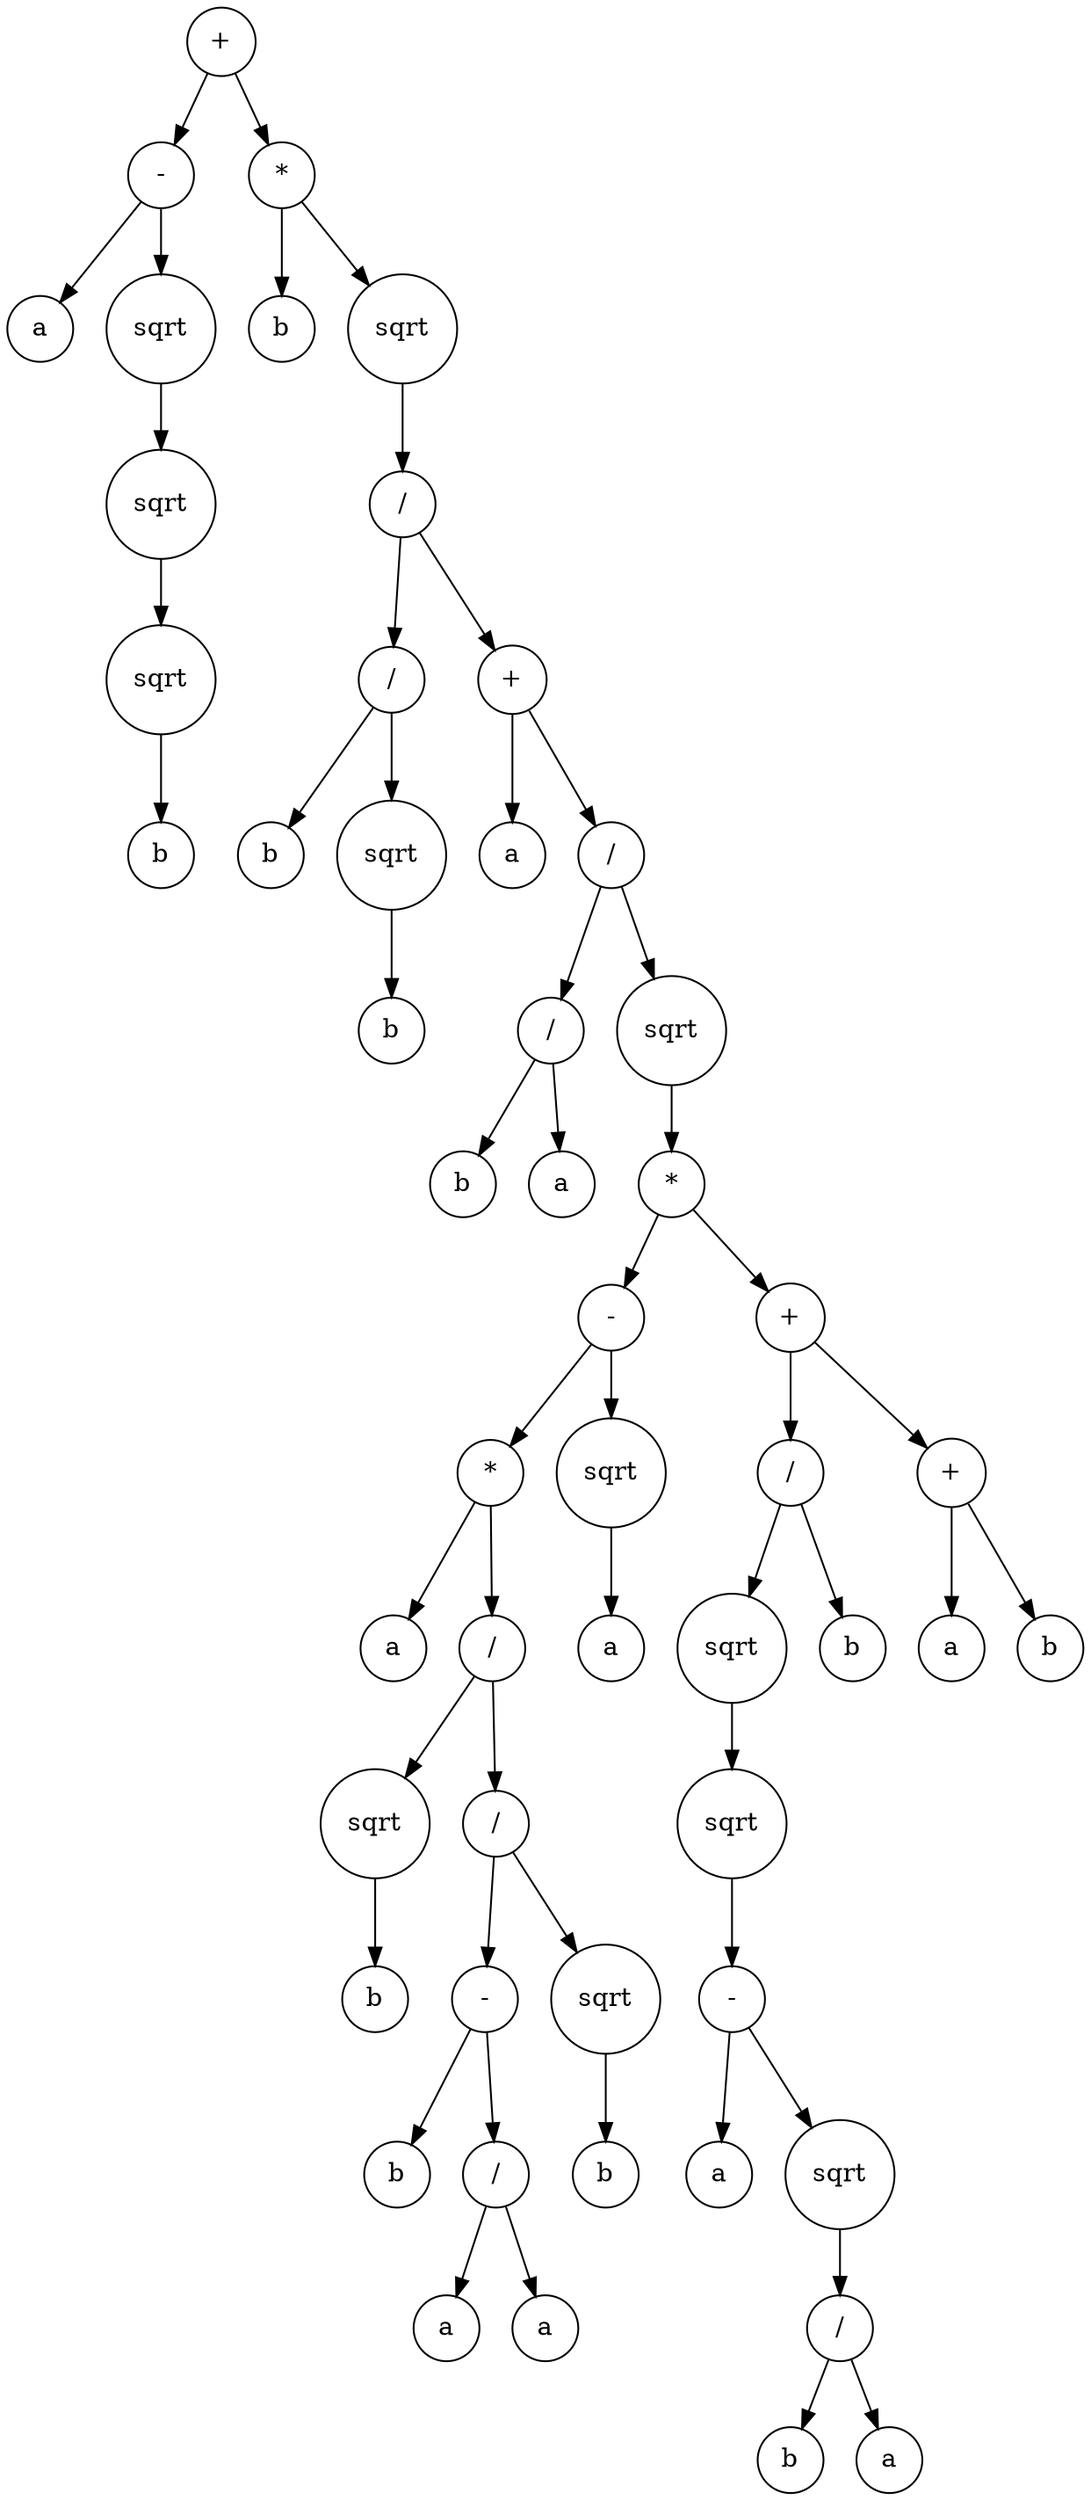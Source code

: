 digraph g {
graph [ordering=out];
node [shape=circle];
n[label = "+"];
n0[label = "-"];
n00[label = "a"];
n0 -> n00;
n01[label = "sqrt"];
n010[label = "sqrt"];
n0100[label = "sqrt"];
n01000[label = "b"];
n0100 -> n01000;
n010 -> n0100;
n01 -> n010;
n0 -> n01;
n -> n0;
n1[label = "*"];
n10[label = "b"];
n1 -> n10;
n11[label = "sqrt"];
n110[label = "/"];
n1100[label = "/"];
n11000[label = "b"];
n1100 -> n11000;
n11001[label = "sqrt"];
n110010[label = "b"];
n11001 -> n110010;
n1100 -> n11001;
n110 -> n1100;
n1101[label = "+"];
n11010[label = "a"];
n1101 -> n11010;
n11011[label = "/"];
n110110[label = "/"];
n1101100[label = "b"];
n110110 -> n1101100;
n1101101[label = "a"];
n110110 -> n1101101;
n11011 -> n110110;
n110111[label = "sqrt"];
n1101110[label = "*"];
n11011100[label = "-"];
n110111000[label = "*"];
n1101110000[label = "a"];
n110111000 -> n1101110000;
n1101110001[label = "/"];
n11011100010[label = "sqrt"];
n110111000100[label = "b"];
n11011100010 -> n110111000100;
n1101110001 -> n11011100010;
n11011100011[label = "/"];
n110111000110[label = "-"];
n1101110001100[label = "b"];
n110111000110 -> n1101110001100;
n1101110001101[label = "/"];
n11011100011010[label = "a"];
n1101110001101 -> n11011100011010;
n11011100011011[label = "a"];
n1101110001101 -> n11011100011011;
n110111000110 -> n1101110001101;
n11011100011 -> n110111000110;
n110111000111[label = "sqrt"];
n1101110001110[label = "b"];
n110111000111 -> n1101110001110;
n11011100011 -> n110111000111;
n1101110001 -> n11011100011;
n110111000 -> n1101110001;
n11011100 -> n110111000;
n110111001[label = "sqrt"];
n1101110010[label = "a"];
n110111001 -> n1101110010;
n11011100 -> n110111001;
n1101110 -> n11011100;
n11011101[label = "+"];
n110111010[label = "/"];
n1101110100[label = "sqrt"];
n11011101000[label = "sqrt"];
n110111010000[label = "-"];
n1101110100000[label = "a"];
n110111010000 -> n1101110100000;
n1101110100001[label = "sqrt"];
n11011101000010[label = "/"];
n110111010000100[label = "b"];
n11011101000010 -> n110111010000100;
n110111010000101[label = "a"];
n11011101000010 -> n110111010000101;
n1101110100001 -> n11011101000010;
n110111010000 -> n1101110100001;
n11011101000 -> n110111010000;
n1101110100 -> n11011101000;
n110111010 -> n1101110100;
n1101110101[label = "b"];
n110111010 -> n1101110101;
n11011101 -> n110111010;
n110111011[label = "+"];
n1101110110[label = "a"];
n110111011 -> n1101110110;
n1101110111[label = "b"];
n110111011 -> n1101110111;
n11011101 -> n110111011;
n1101110 -> n11011101;
n110111 -> n1101110;
n11011 -> n110111;
n1101 -> n11011;
n110 -> n1101;
n11 -> n110;
n1 -> n11;
n -> n1;
}
